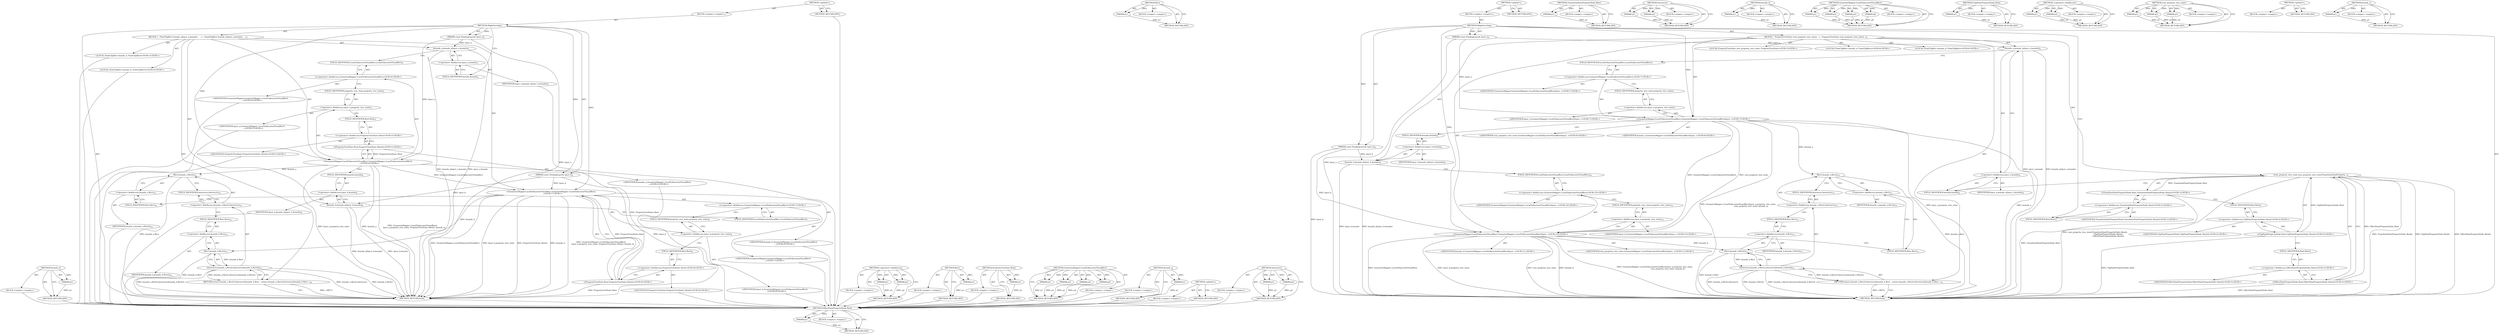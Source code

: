 digraph "Intersects" {
vulnerable_108 [label=<(METHOD,EffectPaintPropertyNode.Root)>];
vulnerable_109 [label=<(PARAM,p1)>];
vulnerable_110 [label=<(BLOCK,&lt;empty&gt;,&lt;empty&gt;)>];
vulnerable_111 [label=<(METHOD_RETURN,ANY)>];
vulnerable_132 [label=<(METHOD,Rect)>];
vulnerable_133 [label=<(PARAM,p1)>];
vulnerable_134 [label=<(BLOCK,&lt;empty&gt;,&lt;empty&gt;)>];
vulnerable_135 [label=<(METHOD_RETURN,ANY)>];
vulnerable_6 [label=<(METHOD,&lt;global&gt;)<SUB>1</SUB>>];
vulnerable_7 [label=<(BLOCK,&lt;empty&gt;,&lt;empty&gt;)<SUB>1</SUB>>];
vulnerable_8 [label=<(METHOD,MightOverlap)<SUB>1</SUB>>];
vulnerable_9 [label=<(PARAM,const PendingLayer&amp; layer_a)<SUB>1</SUB>>];
vulnerable_10 [label=<(PARAM,const PendingLayer&amp; layer_b)<SUB>2</SUB>>];
vulnerable_11 [label=<(BLOCK,{
  PropertyTreeState root_property_tree_state(...,{
  PropertyTreeState root_property_tree_state(...)<SUB>2</SUB>>];
vulnerable_12 [label="<(LOCAL,PropertyTreeState root_property_tree_state: PropertyTreeState)<SUB>3</SUB>>"];
vulnerable_13 [label=<(root_property_tree_state,root_property_tree_state(TransformPaintProperty...)<SUB>3</SUB>>];
vulnerable_14 [label="<(TransformPaintPropertyNode.Root,TransformPaintPropertyNode::Root())<SUB>3</SUB>>"];
vulnerable_15 [label="<(&lt;operator&gt;.fieldAccess,TransformPaintPropertyNode::Root)<SUB>3</SUB>>"];
vulnerable_16 [label="<(IDENTIFIER,TransformPaintPropertyNode,TransformPaintPropertyNode::Root())<SUB>3</SUB>>"];
vulnerable_17 [label=<(FIELD_IDENTIFIER,Root,Root)<SUB>3</SUB>>];
vulnerable_18 [label="<(ClipPaintPropertyNode.Root,ClipPaintPropertyNode::Root())<SUB>4</SUB>>"];
vulnerable_19 [label="<(&lt;operator&gt;.fieldAccess,ClipPaintPropertyNode::Root)<SUB>4</SUB>>"];
vulnerable_20 [label="<(IDENTIFIER,ClipPaintPropertyNode,ClipPaintPropertyNode::Root())<SUB>4</SUB>>"];
vulnerable_21 [label=<(FIELD_IDENTIFIER,Root,Root)<SUB>4</SUB>>];
vulnerable_22 [label="<(EffectPaintPropertyNode.Root,EffectPaintPropertyNode::Root())<SUB>5</SUB>>"];
vulnerable_23 [label="<(&lt;operator&gt;.fieldAccess,EffectPaintPropertyNode::Root)<SUB>5</SUB>>"];
vulnerable_24 [label="<(IDENTIFIER,EffectPaintPropertyNode,EffectPaintPropertyNode::Root())<SUB>5</SUB>>"];
vulnerable_25 [label=<(FIELD_IDENTIFIER,Root,Root)<SUB>5</SUB>>];
vulnerable_26 [label="<(LOCAL,FloatClipRect bounds_a: FloatClipRect)<SUB>6</SUB>>"];
vulnerable_27 [label=<(bounds_a,bounds_a(layer_a.bounds))<SUB>6</SUB>>];
vulnerable_28 [label=<(&lt;operator&gt;.fieldAccess,layer_a.bounds)<SUB>6</SUB>>];
vulnerable_29 [label=<(IDENTIFIER,layer_a,bounds_a(layer_a.bounds))<SUB>6</SUB>>];
vulnerable_30 [label=<(FIELD_IDENTIFIER,bounds,bounds)<SUB>6</SUB>>];
vulnerable_31 [label="<(GeometryMapper.LocalToAncestorVisualRect,GeometryMapper::LocalToAncestorVisualRect(layer...)<SUB>7</SUB>>"];
vulnerable_32 [label="<(&lt;operator&gt;.fieldAccess,GeometryMapper::LocalToAncestorVisualRect)<SUB>7</SUB>>"];
vulnerable_33 [label="<(IDENTIFIER,GeometryMapper,GeometryMapper::LocalToAncestorVisualRect(layer...)<SUB>7</SUB>>"];
vulnerable_34 [label=<(FIELD_IDENTIFIER,LocalToAncestorVisualRect,LocalToAncestorVisualRect)<SUB>7</SUB>>];
vulnerable_35 [label=<(&lt;operator&gt;.fieldAccess,layer_a.property_tree_state)<SUB>7</SUB>>];
vulnerable_36 [label="<(IDENTIFIER,layer_a,GeometryMapper::LocalToAncestorVisualRect(layer...)<SUB>7</SUB>>"];
vulnerable_37 [label=<(FIELD_IDENTIFIER,property_tree_state,property_tree_state)<SUB>7</SUB>>];
vulnerable_38 [label="<(IDENTIFIER,root_property_tree_state,GeometryMapper::LocalToAncestorVisualRect(layer...)<SUB>8</SUB>>"];
vulnerable_39 [label="<(IDENTIFIER,bounds_a,GeometryMapper::LocalToAncestorVisualRect(layer...)<SUB>8</SUB>>"];
vulnerable_40 [label="<(LOCAL,FloatClipRect bounds_b: FloatClipRect)<SUB>9</SUB>>"];
vulnerable_41 [label=<(bounds_b,bounds_b(layer_b.bounds))<SUB>9</SUB>>];
vulnerable_42 [label=<(&lt;operator&gt;.fieldAccess,layer_b.bounds)<SUB>9</SUB>>];
vulnerable_43 [label=<(IDENTIFIER,layer_b,bounds_b(layer_b.bounds))<SUB>9</SUB>>];
vulnerable_44 [label=<(FIELD_IDENTIFIER,bounds,bounds)<SUB>9</SUB>>];
vulnerable_45 [label="<(GeometryMapper.LocalToAncestorVisualRect,GeometryMapper::LocalToAncestorVisualRect(layer...)<SUB>10</SUB>>"];
vulnerable_46 [label="<(&lt;operator&gt;.fieldAccess,GeometryMapper::LocalToAncestorVisualRect)<SUB>10</SUB>>"];
vulnerable_47 [label="<(IDENTIFIER,GeometryMapper,GeometryMapper::LocalToAncestorVisualRect(layer...)<SUB>10</SUB>>"];
vulnerable_48 [label=<(FIELD_IDENTIFIER,LocalToAncestorVisualRect,LocalToAncestorVisualRect)<SUB>10</SUB>>];
vulnerable_49 [label=<(&lt;operator&gt;.fieldAccess,layer_b.property_tree_state)<SUB>10</SUB>>];
vulnerable_50 [label="<(IDENTIFIER,layer_b,GeometryMapper::LocalToAncestorVisualRect(layer...)<SUB>10</SUB>>"];
vulnerable_51 [label=<(FIELD_IDENTIFIER,property_tree_state,property_tree_state)<SUB>10</SUB>>];
vulnerable_52 [label="<(IDENTIFIER,root_property_tree_state,GeometryMapper::LocalToAncestorVisualRect(layer...)<SUB>11</SUB>>"];
vulnerable_53 [label="<(IDENTIFIER,bounds_b,GeometryMapper::LocalToAncestorVisualRect(layer...)<SUB>11</SUB>>"];
vulnerable_54 [label=<(RETURN,return bounds_a.Rect().Intersects(bounds_b.Rect...,return bounds_a.Rect().Intersects(bounds_b.Rect...)<SUB>13</SUB>>];
vulnerable_55 [label=<(Intersects,bounds_a.Rect().Intersects(bounds_b.Rect()))<SUB>13</SUB>>];
vulnerable_56 [label=<(&lt;operator&gt;.fieldAccess,bounds_a.Rect().Intersects)<SUB>13</SUB>>];
vulnerable_57 [label=<(Rect,bounds_a.Rect())<SUB>13</SUB>>];
vulnerable_58 [label=<(&lt;operator&gt;.fieldAccess,bounds_a.Rect)<SUB>13</SUB>>];
vulnerable_59 [label=<(IDENTIFIER,bounds_a,bounds_a.Rect())<SUB>13</SUB>>];
vulnerable_60 [label=<(FIELD_IDENTIFIER,Rect,Rect)<SUB>13</SUB>>];
vulnerable_61 [label=<(FIELD_IDENTIFIER,Intersects,Intersects)<SUB>13</SUB>>];
vulnerable_62 [label=<(Rect,bounds_b.Rect())<SUB>13</SUB>>];
vulnerable_63 [label=<(&lt;operator&gt;.fieldAccess,bounds_b.Rect)<SUB>13</SUB>>];
vulnerable_64 [label=<(IDENTIFIER,bounds_b,bounds_b.Rect())<SUB>13</SUB>>];
vulnerable_65 [label=<(FIELD_IDENTIFIER,Rect,Rect)<SUB>13</SUB>>];
vulnerable_66 [label=<(METHOD_RETURN,bool)<SUB>1</SUB>>];
vulnerable_68 [label=<(METHOD_RETURN,ANY)<SUB>1</SUB>>];
vulnerable_95 [label=<(METHOD,TransformPaintPropertyNode.Root)>];
vulnerable_96 [label=<(PARAM,p1)>];
vulnerable_97 [label=<(BLOCK,&lt;empty&gt;,&lt;empty&gt;)>];
vulnerable_98 [label=<(METHOD_RETURN,ANY)>];
vulnerable_127 [label=<(METHOD,Intersects)>];
vulnerable_128 [label=<(PARAM,p1)>];
vulnerable_129 [label=<(PARAM,p2)>];
vulnerable_130 [label=<(BLOCK,&lt;empty&gt;,&lt;empty&gt;)>];
vulnerable_131 [label=<(METHOD_RETURN,ANY)>];
vulnerable_123 [label=<(METHOD,bounds_b)>];
vulnerable_124 [label=<(PARAM,p1)>];
vulnerable_125 [label=<(BLOCK,&lt;empty&gt;,&lt;empty&gt;)>];
vulnerable_126 [label=<(METHOD_RETURN,ANY)>];
vulnerable_116 [label=<(METHOD,GeometryMapper.LocalToAncestorVisualRect)>];
vulnerable_117 [label=<(PARAM,p1)>];
vulnerable_118 [label=<(PARAM,p2)>];
vulnerable_119 [label=<(PARAM,p3)>];
vulnerable_120 [label=<(PARAM,p4)>];
vulnerable_121 [label=<(BLOCK,&lt;empty&gt;,&lt;empty&gt;)>];
vulnerable_122 [label=<(METHOD_RETURN,ANY)>];
vulnerable_104 [label=<(METHOD,ClipPaintPropertyNode.Root)>];
vulnerable_105 [label=<(PARAM,p1)>];
vulnerable_106 [label=<(BLOCK,&lt;empty&gt;,&lt;empty&gt;)>];
vulnerable_107 [label=<(METHOD_RETURN,ANY)>];
vulnerable_99 [label=<(METHOD,&lt;operator&gt;.fieldAccess)>];
vulnerable_100 [label=<(PARAM,p1)>];
vulnerable_101 [label=<(PARAM,p2)>];
vulnerable_102 [label=<(BLOCK,&lt;empty&gt;,&lt;empty&gt;)>];
vulnerable_103 [label=<(METHOD_RETURN,ANY)>];
vulnerable_89 [label=<(METHOD,root_property_tree_state)>];
vulnerable_90 [label=<(PARAM,p1)>];
vulnerable_91 [label=<(PARAM,p2)>];
vulnerable_92 [label=<(PARAM,p3)>];
vulnerable_93 [label=<(BLOCK,&lt;empty&gt;,&lt;empty&gt;)>];
vulnerable_94 [label=<(METHOD_RETURN,ANY)>];
vulnerable_83 [label=<(METHOD,&lt;global&gt;)<SUB>1</SUB>>];
vulnerable_84 [label=<(BLOCK,&lt;empty&gt;,&lt;empty&gt;)>];
vulnerable_85 [label=<(METHOD_RETURN,ANY)>];
vulnerable_112 [label=<(METHOD,bounds_a)>];
vulnerable_113 [label=<(PARAM,p1)>];
vulnerable_114 [label=<(BLOCK,&lt;empty&gt;,&lt;empty&gt;)>];
vulnerable_115 [label=<(METHOD_RETURN,ANY)>];
fixed_101 [label=<(METHOD,bounds_b)>];
fixed_102 [label=<(PARAM,p1)>];
fixed_103 [label=<(BLOCK,&lt;empty&gt;,&lt;empty&gt;)>];
fixed_104 [label=<(METHOD_RETURN,ANY)>];
fixed_6 [label=<(METHOD,&lt;global&gt;)<SUB>1</SUB>>];
fixed_7 [label=<(BLOCK,&lt;empty&gt;,&lt;empty&gt;)<SUB>1</SUB>>];
fixed_8 [label=<(METHOD,MightOverlap)<SUB>1</SUB>>];
fixed_9 [label=<(PARAM,const PendingLayer&amp; layer_a)<SUB>1</SUB>>];
fixed_10 [label=<(PARAM,const PendingLayer&amp; layer_b)<SUB>2</SUB>>];
fixed_11 [label=<(BLOCK,{
   FloatClipRect bounds_a(layer_a.bounds);
  ...,{
   FloatClipRect bounds_a(layer_a.bounds);
  ...)<SUB>2</SUB>>];
fixed_12 [label="<(LOCAL,FloatClipRect bounds_a: FloatClipRect)<SUB>3</SUB>>"];
fixed_13 [label=<(bounds_a,bounds_a(layer_a.bounds))<SUB>3</SUB>>];
fixed_14 [label=<(&lt;operator&gt;.fieldAccess,layer_a.bounds)<SUB>3</SUB>>];
fixed_15 [label=<(IDENTIFIER,layer_a,bounds_a(layer_a.bounds))<SUB>3</SUB>>];
fixed_16 [label=<(FIELD_IDENTIFIER,bounds,bounds)<SUB>3</SUB>>];
fixed_17 [label="<(GeometryMapper.LocalToAncestorVisualRect,GeometryMapper::LocalToAncestorVisualRect(
    ...)<SUB>4</SUB>>"];
fixed_18 [label="<(&lt;operator&gt;.fieldAccess,GeometryMapper::LocalToAncestorVisualRect)<SUB>4</SUB>>"];
fixed_19 [label="<(IDENTIFIER,GeometryMapper,GeometryMapper::LocalToAncestorVisualRect(
    ...)<SUB>4</SUB>>"];
fixed_20 [label=<(FIELD_IDENTIFIER,LocalToAncestorVisualRect,LocalToAncestorVisualRect)<SUB>4</SUB>>];
fixed_21 [label=<(&lt;operator&gt;.fieldAccess,layer_a.property_tree_state)<SUB>5</SUB>>];
fixed_22 [label="<(IDENTIFIER,layer_a,GeometryMapper::LocalToAncestorVisualRect(
    ...)<SUB>5</SUB>>"];
fixed_23 [label=<(FIELD_IDENTIFIER,property_tree_state,property_tree_state)<SUB>5</SUB>>];
fixed_24 [label="<(PropertyTreeState.Root,PropertyTreeState::Root())<SUB>5</SUB>>"];
fixed_25 [label="<(&lt;operator&gt;.fieldAccess,PropertyTreeState::Root)<SUB>5</SUB>>"];
fixed_26 [label="<(IDENTIFIER,PropertyTreeState,PropertyTreeState::Root())<SUB>5</SUB>>"];
fixed_27 [label=<(FIELD_IDENTIFIER,Root,Root)<SUB>5</SUB>>];
fixed_28 [label="<(IDENTIFIER,bounds_a,GeometryMapper::LocalToAncestorVisualRect(
    ...)<SUB>5</SUB>>"];
fixed_29 [label="<(LOCAL,FloatClipRect bounds_b: FloatClipRect)<SUB>6</SUB>>"];
fixed_30 [label=<(bounds_b,bounds_b(layer_b.bounds))<SUB>6</SUB>>];
fixed_31 [label=<(&lt;operator&gt;.fieldAccess,layer_b.bounds)<SUB>6</SUB>>];
fixed_32 [label=<(IDENTIFIER,layer_b,bounds_b(layer_b.bounds))<SUB>6</SUB>>];
fixed_33 [label=<(FIELD_IDENTIFIER,bounds,bounds)<SUB>6</SUB>>];
fixed_34 [label="<(GeometryMapper.LocalToAncestorVisualRect,GeometryMapper::LocalToAncestorVisualRect(
    ...)<SUB>7</SUB>>"];
fixed_35 [label="<(&lt;operator&gt;.fieldAccess,GeometryMapper::LocalToAncestorVisualRect)<SUB>7</SUB>>"];
fixed_36 [label="<(IDENTIFIER,GeometryMapper,GeometryMapper::LocalToAncestorVisualRect(
    ...)<SUB>7</SUB>>"];
fixed_37 [label=<(FIELD_IDENTIFIER,LocalToAncestorVisualRect,LocalToAncestorVisualRect)<SUB>7</SUB>>];
fixed_38 [label=<(&lt;operator&gt;.fieldAccess,layer_b.property_tree_state)<SUB>8</SUB>>];
fixed_39 [label="<(IDENTIFIER,layer_b,GeometryMapper::LocalToAncestorVisualRect(
    ...)<SUB>8</SUB>>"];
fixed_40 [label=<(FIELD_IDENTIFIER,property_tree_state,property_tree_state)<SUB>8</SUB>>];
fixed_41 [label="<(PropertyTreeState.Root,PropertyTreeState::Root())<SUB>8</SUB>>"];
fixed_42 [label="<(&lt;operator&gt;.fieldAccess,PropertyTreeState::Root)<SUB>8</SUB>>"];
fixed_43 [label="<(IDENTIFIER,PropertyTreeState,PropertyTreeState::Root())<SUB>8</SUB>>"];
fixed_44 [label=<(FIELD_IDENTIFIER,Root,Root)<SUB>8</SUB>>];
fixed_45 [label="<(IDENTIFIER,bounds_b,GeometryMapper::LocalToAncestorVisualRect(
    ...)<SUB>8</SUB>>"];
fixed_46 [label=<(RETURN,return bounds_a.Rect().Intersects(bounds_b.Rect...,return bounds_a.Rect().Intersects(bounds_b.Rect...)<SUB>10</SUB>>];
fixed_47 [label=<(Intersects,bounds_a.Rect().Intersects(bounds_b.Rect()))<SUB>10</SUB>>];
fixed_48 [label=<(&lt;operator&gt;.fieldAccess,bounds_a.Rect().Intersects)<SUB>10</SUB>>];
fixed_49 [label=<(Rect,bounds_a.Rect())<SUB>10</SUB>>];
fixed_50 [label=<(&lt;operator&gt;.fieldAccess,bounds_a.Rect)<SUB>10</SUB>>];
fixed_51 [label=<(IDENTIFIER,bounds_a,bounds_a.Rect())<SUB>10</SUB>>];
fixed_52 [label=<(FIELD_IDENTIFIER,Rect,Rect)<SUB>10</SUB>>];
fixed_53 [label=<(FIELD_IDENTIFIER,Intersects,Intersects)<SUB>10</SUB>>];
fixed_54 [label=<(Rect,bounds_b.Rect())<SUB>10</SUB>>];
fixed_55 [label=<(&lt;operator&gt;.fieldAccess,bounds_b.Rect)<SUB>10</SUB>>];
fixed_56 [label=<(IDENTIFIER,bounds_b,bounds_b.Rect())<SUB>10</SUB>>];
fixed_57 [label=<(FIELD_IDENTIFIER,Rect,Rect)<SUB>10</SUB>>];
fixed_58 [label=<(METHOD_RETURN,bool)<SUB>1</SUB>>];
fixed_60 [label=<(METHOD_RETURN,ANY)<SUB>1</SUB>>];
fixed_85 [label=<(METHOD,&lt;operator&gt;.fieldAccess)>];
fixed_86 [label=<(PARAM,p1)>];
fixed_87 [label=<(PARAM,p2)>];
fixed_88 [label=<(BLOCK,&lt;empty&gt;,&lt;empty&gt;)>];
fixed_89 [label=<(METHOD_RETURN,ANY)>];
fixed_110 [label=<(METHOD,Rect)>];
fixed_111 [label=<(PARAM,p1)>];
fixed_112 [label=<(BLOCK,&lt;empty&gt;,&lt;empty&gt;)>];
fixed_113 [label=<(METHOD_RETURN,ANY)>];
fixed_97 [label=<(METHOD,PropertyTreeState.Root)>];
fixed_98 [label=<(PARAM,p1)>];
fixed_99 [label=<(BLOCK,&lt;empty&gt;,&lt;empty&gt;)>];
fixed_100 [label=<(METHOD_RETURN,ANY)>];
fixed_90 [label=<(METHOD,GeometryMapper.LocalToAncestorVisualRect)>];
fixed_91 [label=<(PARAM,p1)>];
fixed_92 [label=<(PARAM,p2)>];
fixed_93 [label=<(PARAM,p3)>];
fixed_94 [label=<(PARAM,p4)>];
fixed_95 [label=<(BLOCK,&lt;empty&gt;,&lt;empty&gt;)>];
fixed_96 [label=<(METHOD_RETURN,ANY)>];
fixed_81 [label=<(METHOD,bounds_a)>];
fixed_82 [label=<(PARAM,p1)>];
fixed_83 [label=<(BLOCK,&lt;empty&gt;,&lt;empty&gt;)>];
fixed_84 [label=<(METHOD_RETURN,ANY)>];
fixed_75 [label=<(METHOD,&lt;global&gt;)<SUB>1</SUB>>];
fixed_76 [label=<(BLOCK,&lt;empty&gt;,&lt;empty&gt;)>];
fixed_77 [label=<(METHOD_RETURN,ANY)>];
fixed_105 [label=<(METHOD,Intersects)>];
fixed_106 [label=<(PARAM,p1)>];
fixed_107 [label=<(PARAM,p2)>];
fixed_108 [label=<(BLOCK,&lt;empty&gt;,&lt;empty&gt;)>];
fixed_109 [label=<(METHOD_RETURN,ANY)>];
vulnerable_108 -> vulnerable_109  [key=0, label="AST: "];
vulnerable_108 -> vulnerable_109  [key=1, label="DDG: "];
vulnerable_108 -> vulnerable_110  [key=0, label="AST: "];
vulnerable_108 -> vulnerable_111  [key=0, label="AST: "];
vulnerable_108 -> vulnerable_111  [key=1, label="CFG: "];
vulnerable_109 -> vulnerable_111  [key=0, label="DDG: p1"];
vulnerable_132 -> vulnerable_133  [key=0, label="AST: "];
vulnerable_132 -> vulnerable_133  [key=1, label="DDG: "];
vulnerable_132 -> vulnerable_134  [key=0, label="AST: "];
vulnerable_132 -> vulnerable_135  [key=0, label="AST: "];
vulnerable_132 -> vulnerable_135  [key=1, label="CFG: "];
vulnerable_133 -> vulnerable_135  [key=0, label="DDG: p1"];
vulnerable_6 -> vulnerable_7  [key=0, label="AST: "];
vulnerable_6 -> vulnerable_68  [key=0, label="AST: "];
vulnerable_6 -> vulnerable_68  [key=1, label="CFG: "];
vulnerable_7 -> vulnerable_8  [key=0, label="AST: "];
vulnerable_8 -> vulnerable_9  [key=0, label="AST: "];
vulnerable_8 -> vulnerable_9  [key=1, label="DDG: "];
vulnerable_8 -> vulnerable_10  [key=0, label="AST: "];
vulnerable_8 -> vulnerable_10  [key=1, label="DDG: "];
vulnerable_8 -> vulnerable_11  [key=0, label="AST: "];
vulnerable_8 -> vulnerable_66  [key=0, label="AST: "];
vulnerable_8 -> vulnerable_17  [key=0, label="CFG: "];
vulnerable_8 -> vulnerable_31  [key=0, label="DDG: "];
vulnerable_8 -> vulnerable_45  [key=0, label="DDG: "];
vulnerable_9 -> vulnerable_66  [key=0, label="DDG: layer_a"];
vulnerable_9 -> vulnerable_27  [key=0, label="DDG: layer_a"];
vulnerable_9 -> vulnerable_31  [key=0, label="DDG: layer_a"];
vulnerable_10 -> vulnerable_66  [key=0, label="DDG: layer_b"];
vulnerable_10 -> vulnerable_41  [key=0, label="DDG: layer_b"];
vulnerable_10 -> vulnerable_45  [key=0, label="DDG: layer_b"];
vulnerable_11 -> vulnerable_12  [key=0, label="AST: "];
vulnerable_11 -> vulnerable_13  [key=0, label="AST: "];
vulnerable_11 -> vulnerable_26  [key=0, label="AST: "];
vulnerable_11 -> vulnerable_27  [key=0, label="AST: "];
vulnerable_11 -> vulnerable_31  [key=0, label="AST: "];
vulnerable_11 -> vulnerable_40  [key=0, label="AST: "];
vulnerable_11 -> vulnerable_41  [key=0, label="AST: "];
vulnerable_11 -> vulnerable_45  [key=0, label="AST: "];
vulnerable_11 -> vulnerable_54  [key=0, label="AST: "];
vulnerable_13 -> vulnerable_14  [key=0, label="AST: "];
vulnerable_13 -> vulnerable_18  [key=0, label="AST: "];
vulnerable_13 -> vulnerable_22  [key=0, label="AST: "];
vulnerable_13 -> vulnerable_30  [key=0, label="CFG: "];
vulnerable_13 -> vulnerable_66  [key=0, label="DDG: TransformPaintPropertyNode::Root()"];
vulnerable_13 -> vulnerable_66  [key=1, label="DDG: ClipPaintPropertyNode::Root()"];
vulnerable_13 -> vulnerable_66  [key=2, label="DDG: EffectPaintPropertyNode::Root()"];
vulnerable_13 -> vulnerable_66  [key=3, label="DDG: root_property_tree_state(TransformPaintPropertyNode::Root(),
                                             ClipPaintPropertyNode::Root(),
                                             EffectPaintPropertyNode::Root())"];
vulnerable_14 -> vulnerable_15  [key=0, label="AST: "];
vulnerable_14 -> vulnerable_21  [key=0, label="CFG: "];
vulnerable_14 -> vulnerable_66  [key=0, label="DDG: TransformPaintPropertyNode::Root"];
vulnerable_14 -> vulnerable_13  [key=0, label="DDG: TransformPaintPropertyNode::Root"];
vulnerable_15 -> vulnerable_16  [key=0, label="AST: "];
vulnerable_15 -> vulnerable_17  [key=0, label="AST: "];
vulnerable_15 -> vulnerable_14  [key=0, label="CFG: "];
vulnerable_17 -> vulnerable_15  [key=0, label="CFG: "];
vulnerable_18 -> vulnerable_19  [key=0, label="AST: "];
vulnerable_18 -> vulnerable_25  [key=0, label="CFG: "];
vulnerable_18 -> vulnerable_66  [key=0, label="DDG: ClipPaintPropertyNode::Root"];
vulnerable_18 -> vulnerable_13  [key=0, label="DDG: ClipPaintPropertyNode::Root"];
vulnerable_19 -> vulnerable_20  [key=0, label="AST: "];
vulnerable_19 -> vulnerable_21  [key=0, label="AST: "];
vulnerable_19 -> vulnerable_18  [key=0, label="CFG: "];
vulnerable_21 -> vulnerable_19  [key=0, label="CFG: "];
vulnerable_22 -> vulnerable_23  [key=0, label="AST: "];
vulnerable_22 -> vulnerable_13  [key=0, label="CFG: "];
vulnerable_22 -> vulnerable_13  [key=1, label="DDG: EffectPaintPropertyNode::Root"];
vulnerable_22 -> vulnerable_66  [key=0, label="DDG: EffectPaintPropertyNode::Root"];
vulnerable_23 -> vulnerable_24  [key=0, label="AST: "];
vulnerable_23 -> vulnerable_25  [key=0, label="AST: "];
vulnerable_23 -> vulnerable_22  [key=0, label="CFG: "];
vulnerable_25 -> vulnerable_23  [key=0, label="CFG: "];
vulnerable_27 -> vulnerable_28  [key=0, label="AST: "];
vulnerable_27 -> vulnerable_34  [key=0, label="CFG: "];
vulnerable_27 -> vulnerable_66  [key=0, label="DDG: layer_a.bounds"];
vulnerable_27 -> vulnerable_66  [key=1, label="DDG: bounds_a(layer_a.bounds)"];
vulnerable_28 -> vulnerable_29  [key=0, label="AST: "];
vulnerable_28 -> vulnerable_30  [key=0, label="AST: "];
vulnerable_28 -> vulnerable_27  [key=0, label="CFG: "];
vulnerable_30 -> vulnerable_28  [key=0, label="CFG: "];
vulnerable_31 -> vulnerable_32  [key=0, label="AST: "];
vulnerable_31 -> vulnerable_35  [key=0, label="AST: "];
vulnerable_31 -> vulnerable_38  [key=0, label="AST: "];
vulnerable_31 -> vulnerable_39  [key=0, label="AST: "];
vulnerable_31 -> vulnerable_44  [key=0, label="CFG: "];
vulnerable_31 -> vulnerable_66  [key=0, label="DDG: layer_a.property_tree_state"];
vulnerable_31 -> vulnerable_66  [key=1, label="DDG: bounds_a"];
vulnerable_31 -> vulnerable_66  [key=2, label="DDG: GeometryMapper::LocalToAncestorVisualRect(layer_a.property_tree_state,
                                            root_property_tree_state, bounds_a)"];
vulnerable_31 -> vulnerable_45  [key=0, label="DDG: GeometryMapper::LocalToAncestorVisualRect"];
vulnerable_31 -> vulnerable_45  [key=1, label="DDG: root_property_tree_state"];
vulnerable_31 -> vulnerable_57  [key=0, label="DDG: bounds_a"];
vulnerable_32 -> vulnerable_33  [key=0, label="AST: "];
vulnerable_32 -> vulnerable_34  [key=0, label="AST: "];
vulnerable_32 -> vulnerable_37  [key=0, label="CFG: "];
vulnerable_34 -> vulnerable_32  [key=0, label="CFG: "];
vulnerable_35 -> vulnerable_36  [key=0, label="AST: "];
vulnerable_35 -> vulnerable_37  [key=0, label="AST: "];
vulnerable_35 -> vulnerable_31  [key=0, label="CFG: "];
vulnerable_37 -> vulnerable_35  [key=0, label="CFG: "];
vulnerable_41 -> vulnerable_42  [key=0, label="AST: "];
vulnerable_41 -> vulnerable_48  [key=0, label="CFG: "];
vulnerable_41 -> vulnerable_66  [key=0, label="DDG: layer_b.bounds"];
vulnerable_41 -> vulnerable_66  [key=1, label="DDG: bounds_b(layer_b.bounds)"];
vulnerable_42 -> vulnerable_43  [key=0, label="AST: "];
vulnerable_42 -> vulnerable_44  [key=0, label="AST: "];
vulnerable_42 -> vulnerable_41  [key=0, label="CFG: "];
vulnerable_44 -> vulnerable_42  [key=0, label="CFG: "];
vulnerable_45 -> vulnerable_46  [key=0, label="AST: "];
vulnerable_45 -> vulnerable_49  [key=0, label="AST: "];
vulnerable_45 -> vulnerable_52  [key=0, label="AST: "];
vulnerable_45 -> vulnerable_53  [key=0, label="AST: "];
vulnerable_45 -> vulnerable_60  [key=0, label="CFG: "];
vulnerable_45 -> vulnerable_66  [key=0, label="DDG: GeometryMapper::LocalToAncestorVisualRect"];
vulnerable_45 -> vulnerable_66  [key=1, label="DDG: layer_b.property_tree_state"];
vulnerable_45 -> vulnerable_66  [key=2, label="DDG: root_property_tree_state"];
vulnerable_45 -> vulnerable_66  [key=3, label="DDG: bounds_b"];
vulnerable_45 -> vulnerable_66  [key=4, label="DDG: GeometryMapper::LocalToAncestorVisualRect(layer_b.property_tree_state,
                                            root_property_tree_state, bounds_b)"];
vulnerable_45 -> vulnerable_62  [key=0, label="DDG: bounds_b"];
vulnerable_46 -> vulnerable_47  [key=0, label="AST: "];
vulnerable_46 -> vulnerable_48  [key=0, label="AST: "];
vulnerable_46 -> vulnerable_51  [key=0, label="CFG: "];
vulnerable_48 -> vulnerable_46  [key=0, label="CFG: "];
vulnerable_49 -> vulnerable_50  [key=0, label="AST: "];
vulnerable_49 -> vulnerable_51  [key=0, label="AST: "];
vulnerable_49 -> vulnerable_45  [key=0, label="CFG: "];
vulnerable_51 -> vulnerable_49  [key=0, label="CFG: "];
vulnerable_54 -> vulnerable_55  [key=0, label="AST: "];
vulnerable_54 -> vulnerable_66  [key=0, label="CFG: "];
vulnerable_54 -> vulnerable_66  [key=1, label="DDG: &lt;RET&gt;"];
vulnerable_55 -> vulnerable_56  [key=0, label="AST: "];
vulnerable_55 -> vulnerable_62  [key=0, label="AST: "];
vulnerable_55 -> vulnerable_54  [key=0, label="CFG: "];
vulnerable_55 -> vulnerable_54  [key=1, label="DDG: bounds_a.Rect().Intersects(bounds_b.Rect())"];
vulnerable_55 -> vulnerable_66  [key=0, label="DDG: bounds_a.Rect().Intersects"];
vulnerable_55 -> vulnerable_66  [key=1, label="DDG: bounds_b.Rect()"];
vulnerable_55 -> vulnerable_66  [key=2, label="DDG: bounds_a.Rect().Intersects(bounds_b.Rect())"];
vulnerable_56 -> vulnerable_57  [key=0, label="AST: "];
vulnerable_56 -> vulnerable_61  [key=0, label="AST: "];
vulnerable_56 -> vulnerable_65  [key=0, label="CFG: "];
vulnerable_57 -> vulnerable_58  [key=0, label="AST: "];
vulnerable_57 -> vulnerable_61  [key=0, label="CFG: "];
vulnerable_57 -> vulnerable_66  [key=0, label="DDG: bounds_a.Rect"];
vulnerable_58 -> vulnerable_59  [key=0, label="AST: "];
vulnerable_58 -> vulnerable_60  [key=0, label="AST: "];
vulnerable_58 -> vulnerable_57  [key=0, label="CFG: "];
vulnerable_60 -> vulnerable_58  [key=0, label="CFG: "];
vulnerable_61 -> vulnerable_56  [key=0, label="CFG: "];
vulnerable_62 -> vulnerable_63  [key=0, label="AST: "];
vulnerable_62 -> vulnerable_55  [key=0, label="CFG: "];
vulnerable_62 -> vulnerable_55  [key=1, label="DDG: bounds_b.Rect"];
vulnerable_62 -> vulnerable_66  [key=0, label="DDG: bounds_b.Rect"];
vulnerable_63 -> vulnerable_64  [key=0, label="AST: "];
vulnerable_63 -> vulnerable_65  [key=0, label="AST: "];
vulnerable_63 -> vulnerable_62  [key=0, label="CFG: "];
vulnerable_65 -> vulnerable_63  [key=0, label="CFG: "];
vulnerable_95 -> vulnerable_96  [key=0, label="AST: "];
vulnerable_95 -> vulnerable_96  [key=1, label="DDG: "];
vulnerable_95 -> vulnerable_97  [key=0, label="AST: "];
vulnerable_95 -> vulnerable_98  [key=0, label="AST: "];
vulnerable_95 -> vulnerable_98  [key=1, label="CFG: "];
vulnerable_96 -> vulnerable_98  [key=0, label="DDG: p1"];
vulnerable_127 -> vulnerable_128  [key=0, label="AST: "];
vulnerable_127 -> vulnerable_128  [key=1, label="DDG: "];
vulnerable_127 -> vulnerable_130  [key=0, label="AST: "];
vulnerable_127 -> vulnerable_129  [key=0, label="AST: "];
vulnerable_127 -> vulnerable_129  [key=1, label="DDG: "];
vulnerable_127 -> vulnerable_131  [key=0, label="AST: "];
vulnerable_127 -> vulnerable_131  [key=1, label="CFG: "];
vulnerable_128 -> vulnerable_131  [key=0, label="DDG: p1"];
vulnerable_129 -> vulnerable_131  [key=0, label="DDG: p2"];
vulnerable_123 -> vulnerable_124  [key=0, label="AST: "];
vulnerable_123 -> vulnerable_124  [key=1, label="DDG: "];
vulnerable_123 -> vulnerable_125  [key=0, label="AST: "];
vulnerable_123 -> vulnerable_126  [key=0, label="AST: "];
vulnerable_123 -> vulnerable_126  [key=1, label="CFG: "];
vulnerable_124 -> vulnerable_126  [key=0, label="DDG: p1"];
vulnerable_116 -> vulnerable_117  [key=0, label="AST: "];
vulnerable_116 -> vulnerable_117  [key=1, label="DDG: "];
vulnerable_116 -> vulnerable_121  [key=0, label="AST: "];
vulnerable_116 -> vulnerable_118  [key=0, label="AST: "];
vulnerable_116 -> vulnerable_118  [key=1, label="DDG: "];
vulnerable_116 -> vulnerable_122  [key=0, label="AST: "];
vulnerable_116 -> vulnerable_122  [key=1, label="CFG: "];
vulnerable_116 -> vulnerable_119  [key=0, label="AST: "];
vulnerable_116 -> vulnerable_119  [key=1, label="DDG: "];
vulnerable_116 -> vulnerable_120  [key=0, label="AST: "];
vulnerable_116 -> vulnerable_120  [key=1, label="DDG: "];
vulnerable_117 -> vulnerable_122  [key=0, label="DDG: p1"];
vulnerable_118 -> vulnerable_122  [key=0, label="DDG: p2"];
vulnerable_119 -> vulnerable_122  [key=0, label="DDG: p3"];
vulnerable_120 -> vulnerable_122  [key=0, label="DDG: p4"];
vulnerable_104 -> vulnerable_105  [key=0, label="AST: "];
vulnerable_104 -> vulnerable_105  [key=1, label="DDG: "];
vulnerable_104 -> vulnerable_106  [key=0, label="AST: "];
vulnerable_104 -> vulnerable_107  [key=0, label="AST: "];
vulnerable_104 -> vulnerable_107  [key=1, label="CFG: "];
vulnerable_105 -> vulnerable_107  [key=0, label="DDG: p1"];
vulnerable_99 -> vulnerable_100  [key=0, label="AST: "];
vulnerable_99 -> vulnerable_100  [key=1, label="DDG: "];
vulnerable_99 -> vulnerable_102  [key=0, label="AST: "];
vulnerable_99 -> vulnerable_101  [key=0, label="AST: "];
vulnerable_99 -> vulnerable_101  [key=1, label="DDG: "];
vulnerable_99 -> vulnerable_103  [key=0, label="AST: "];
vulnerable_99 -> vulnerable_103  [key=1, label="CFG: "];
vulnerable_100 -> vulnerable_103  [key=0, label="DDG: p1"];
vulnerable_101 -> vulnerable_103  [key=0, label="DDG: p2"];
vulnerable_89 -> vulnerable_90  [key=0, label="AST: "];
vulnerable_89 -> vulnerable_90  [key=1, label="DDG: "];
vulnerable_89 -> vulnerable_93  [key=0, label="AST: "];
vulnerable_89 -> vulnerable_91  [key=0, label="AST: "];
vulnerable_89 -> vulnerable_91  [key=1, label="DDG: "];
vulnerable_89 -> vulnerable_94  [key=0, label="AST: "];
vulnerable_89 -> vulnerable_94  [key=1, label="CFG: "];
vulnerable_89 -> vulnerable_92  [key=0, label="AST: "];
vulnerable_89 -> vulnerable_92  [key=1, label="DDG: "];
vulnerable_90 -> vulnerable_94  [key=0, label="DDG: p1"];
vulnerable_91 -> vulnerable_94  [key=0, label="DDG: p2"];
vulnerable_92 -> vulnerable_94  [key=0, label="DDG: p3"];
vulnerable_83 -> vulnerable_84  [key=0, label="AST: "];
vulnerable_83 -> vulnerable_85  [key=0, label="AST: "];
vulnerable_83 -> vulnerable_85  [key=1, label="CFG: "];
vulnerable_112 -> vulnerable_113  [key=0, label="AST: "];
vulnerable_112 -> vulnerable_113  [key=1, label="DDG: "];
vulnerable_112 -> vulnerable_114  [key=0, label="AST: "];
vulnerable_112 -> vulnerable_115  [key=0, label="AST: "];
vulnerable_112 -> vulnerable_115  [key=1, label="CFG: "];
vulnerable_113 -> vulnerable_115  [key=0, label="DDG: p1"];
fixed_101 -> fixed_102  [key=0, label="AST: "];
fixed_101 -> fixed_102  [key=1, label="DDG: "];
fixed_101 -> fixed_103  [key=0, label="AST: "];
fixed_101 -> fixed_104  [key=0, label="AST: "];
fixed_101 -> fixed_104  [key=1, label="CFG: "];
fixed_102 -> fixed_104  [key=0, label="DDG: p1"];
fixed_103 -> vulnerable_108  [key=0];
fixed_104 -> vulnerable_108  [key=0];
fixed_6 -> fixed_7  [key=0, label="AST: "];
fixed_6 -> fixed_60  [key=0, label="AST: "];
fixed_6 -> fixed_60  [key=1, label="CFG: "];
fixed_7 -> fixed_8  [key=0, label="AST: "];
fixed_8 -> fixed_9  [key=0, label="AST: "];
fixed_8 -> fixed_9  [key=1, label="DDG: "];
fixed_8 -> fixed_10  [key=0, label="AST: "];
fixed_8 -> fixed_10  [key=1, label="DDG: "];
fixed_8 -> fixed_11  [key=0, label="AST: "];
fixed_8 -> fixed_58  [key=0, label="AST: "];
fixed_8 -> fixed_16  [key=0, label="CFG: "];
fixed_8 -> fixed_17  [key=0, label="DDG: "];
fixed_8 -> fixed_34  [key=0, label="DDG: "];
fixed_9 -> fixed_58  [key=0, label="DDG: layer_a"];
fixed_9 -> fixed_13  [key=0, label="DDG: layer_a"];
fixed_9 -> fixed_17  [key=0, label="DDG: layer_a"];
fixed_10 -> fixed_58  [key=0, label="DDG: layer_b"];
fixed_10 -> fixed_30  [key=0, label="DDG: layer_b"];
fixed_10 -> fixed_34  [key=0, label="DDG: layer_b"];
fixed_11 -> fixed_12  [key=0, label="AST: "];
fixed_11 -> fixed_13  [key=0, label="AST: "];
fixed_11 -> fixed_17  [key=0, label="AST: "];
fixed_11 -> fixed_29  [key=0, label="AST: "];
fixed_11 -> fixed_30  [key=0, label="AST: "];
fixed_11 -> fixed_34  [key=0, label="AST: "];
fixed_11 -> fixed_46  [key=0, label="AST: "];
fixed_12 -> vulnerable_108  [key=0];
fixed_13 -> fixed_14  [key=0, label="AST: "];
fixed_13 -> fixed_20  [key=0, label="CFG: "];
fixed_13 -> fixed_58  [key=0, label="DDG: layer_a.bounds"];
fixed_13 -> fixed_58  [key=1, label="DDG: bounds_a(layer_a.bounds)"];
fixed_14 -> fixed_15  [key=0, label="AST: "];
fixed_14 -> fixed_16  [key=0, label="AST: "];
fixed_14 -> fixed_13  [key=0, label="CFG: "];
fixed_15 -> vulnerable_108  [key=0];
fixed_16 -> fixed_14  [key=0, label="CFG: "];
fixed_17 -> fixed_18  [key=0, label="AST: "];
fixed_17 -> fixed_21  [key=0, label="AST: "];
fixed_17 -> fixed_24  [key=0, label="AST: "];
fixed_17 -> fixed_28  [key=0, label="AST: "];
fixed_17 -> fixed_33  [key=0, label="CFG: "];
fixed_17 -> fixed_58  [key=0, label="DDG: layer_a.property_tree_state"];
fixed_17 -> fixed_58  [key=1, label="DDG: bounds_a"];
fixed_17 -> fixed_58  [key=2, label="DDG: GeometryMapper::LocalToAncestorVisualRect(
      layer_a.property_tree_state, PropertyTreeState::Root(), bounds_a)"];
fixed_17 -> fixed_34  [key=0, label="DDG: GeometryMapper::LocalToAncestorVisualRect"];
fixed_17 -> fixed_49  [key=0, label="DDG: bounds_a"];
fixed_18 -> fixed_19  [key=0, label="AST: "];
fixed_18 -> fixed_20  [key=0, label="AST: "];
fixed_18 -> fixed_23  [key=0, label="CFG: "];
fixed_19 -> vulnerable_108  [key=0];
fixed_20 -> fixed_18  [key=0, label="CFG: "];
fixed_21 -> fixed_22  [key=0, label="AST: "];
fixed_21 -> fixed_23  [key=0, label="AST: "];
fixed_21 -> fixed_27  [key=0, label="CFG: "];
fixed_22 -> vulnerable_108  [key=0];
fixed_23 -> fixed_21  [key=0, label="CFG: "];
fixed_24 -> fixed_25  [key=0, label="AST: "];
fixed_24 -> fixed_17  [key=0, label="CFG: "];
fixed_24 -> fixed_17  [key=1, label="DDG: PropertyTreeState::Root"];
fixed_24 -> fixed_41  [key=0, label="DDG: PropertyTreeState::Root"];
fixed_25 -> fixed_26  [key=0, label="AST: "];
fixed_25 -> fixed_27  [key=0, label="AST: "];
fixed_25 -> fixed_24  [key=0, label="CFG: "];
fixed_26 -> vulnerable_108  [key=0];
fixed_27 -> fixed_25  [key=0, label="CFG: "];
fixed_28 -> vulnerable_108  [key=0];
fixed_29 -> vulnerable_108  [key=0];
fixed_30 -> fixed_31  [key=0, label="AST: "];
fixed_30 -> fixed_37  [key=0, label="CFG: "];
fixed_30 -> fixed_58  [key=0, label="DDG: layer_b.bounds"];
fixed_30 -> fixed_58  [key=1, label="DDG: bounds_b(layer_b.bounds)"];
fixed_31 -> fixed_32  [key=0, label="AST: "];
fixed_31 -> fixed_33  [key=0, label="AST: "];
fixed_31 -> fixed_30  [key=0, label="CFG: "];
fixed_32 -> vulnerable_108  [key=0];
fixed_33 -> fixed_31  [key=0, label="CFG: "];
fixed_34 -> fixed_35  [key=0, label="AST: "];
fixed_34 -> fixed_38  [key=0, label="AST: "];
fixed_34 -> fixed_41  [key=0, label="AST: "];
fixed_34 -> fixed_45  [key=0, label="AST: "];
fixed_34 -> fixed_52  [key=0, label="CFG: "];
fixed_34 -> fixed_58  [key=0, label="DDG: GeometryMapper::LocalToAncestorVisualRect"];
fixed_34 -> fixed_58  [key=1, label="DDG: layer_b.property_tree_state"];
fixed_34 -> fixed_58  [key=2, label="DDG: PropertyTreeState::Root()"];
fixed_34 -> fixed_58  [key=3, label="DDG: bounds_b"];
fixed_34 -> fixed_58  [key=4, label="DDG: GeometryMapper::LocalToAncestorVisualRect(
      layer_b.property_tree_state, PropertyTreeState::Root(), bounds_b)"];
fixed_34 -> fixed_54  [key=0, label="DDG: bounds_b"];
fixed_35 -> fixed_36  [key=0, label="AST: "];
fixed_35 -> fixed_37  [key=0, label="AST: "];
fixed_35 -> fixed_40  [key=0, label="CFG: "];
fixed_36 -> vulnerable_108  [key=0];
fixed_37 -> fixed_35  [key=0, label="CFG: "];
fixed_38 -> fixed_39  [key=0, label="AST: "];
fixed_38 -> fixed_40  [key=0, label="AST: "];
fixed_38 -> fixed_44  [key=0, label="CFG: "];
fixed_39 -> vulnerable_108  [key=0];
fixed_40 -> fixed_38  [key=0, label="CFG: "];
fixed_41 -> fixed_42  [key=0, label="AST: "];
fixed_41 -> fixed_34  [key=0, label="CFG: "];
fixed_41 -> fixed_34  [key=1, label="DDG: PropertyTreeState::Root"];
fixed_41 -> fixed_58  [key=0, label="DDG: PropertyTreeState::Root"];
fixed_42 -> fixed_43  [key=0, label="AST: "];
fixed_42 -> fixed_44  [key=0, label="AST: "];
fixed_42 -> fixed_41  [key=0, label="CFG: "];
fixed_43 -> vulnerable_108  [key=0];
fixed_44 -> fixed_42  [key=0, label="CFG: "];
fixed_45 -> vulnerable_108  [key=0];
fixed_46 -> fixed_47  [key=0, label="AST: "];
fixed_46 -> fixed_58  [key=0, label="CFG: "];
fixed_46 -> fixed_58  [key=1, label="DDG: &lt;RET&gt;"];
fixed_47 -> fixed_48  [key=0, label="AST: "];
fixed_47 -> fixed_54  [key=0, label="AST: "];
fixed_47 -> fixed_46  [key=0, label="CFG: "];
fixed_47 -> fixed_46  [key=1, label="DDG: bounds_a.Rect().Intersects(bounds_b.Rect())"];
fixed_47 -> fixed_58  [key=0, label="DDG: bounds_a.Rect().Intersects"];
fixed_47 -> fixed_58  [key=1, label="DDG: bounds_b.Rect()"];
fixed_47 -> fixed_58  [key=2, label="DDG: bounds_a.Rect().Intersects(bounds_b.Rect())"];
fixed_48 -> fixed_49  [key=0, label="AST: "];
fixed_48 -> fixed_53  [key=0, label="AST: "];
fixed_48 -> fixed_57  [key=0, label="CFG: "];
fixed_49 -> fixed_50  [key=0, label="AST: "];
fixed_49 -> fixed_53  [key=0, label="CFG: "];
fixed_49 -> fixed_58  [key=0, label="DDG: bounds_a.Rect"];
fixed_50 -> fixed_51  [key=0, label="AST: "];
fixed_50 -> fixed_52  [key=0, label="AST: "];
fixed_50 -> fixed_49  [key=0, label="CFG: "];
fixed_51 -> vulnerable_108  [key=0];
fixed_52 -> fixed_50  [key=0, label="CFG: "];
fixed_53 -> fixed_48  [key=0, label="CFG: "];
fixed_54 -> fixed_55  [key=0, label="AST: "];
fixed_54 -> fixed_47  [key=0, label="CFG: "];
fixed_54 -> fixed_47  [key=1, label="DDG: bounds_b.Rect"];
fixed_54 -> fixed_58  [key=0, label="DDG: bounds_b.Rect"];
fixed_55 -> fixed_56  [key=0, label="AST: "];
fixed_55 -> fixed_57  [key=0, label="AST: "];
fixed_55 -> fixed_54  [key=0, label="CFG: "];
fixed_56 -> vulnerable_108  [key=0];
fixed_57 -> fixed_55  [key=0, label="CFG: "];
fixed_58 -> vulnerable_108  [key=0];
fixed_60 -> vulnerable_108  [key=0];
fixed_85 -> fixed_86  [key=0, label="AST: "];
fixed_85 -> fixed_86  [key=1, label="DDG: "];
fixed_85 -> fixed_88  [key=0, label="AST: "];
fixed_85 -> fixed_87  [key=0, label="AST: "];
fixed_85 -> fixed_87  [key=1, label="DDG: "];
fixed_85 -> fixed_89  [key=0, label="AST: "];
fixed_85 -> fixed_89  [key=1, label="CFG: "];
fixed_86 -> fixed_89  [key=0, label="DDG: p1"];
fixed_87 -> fixed_89  [key=0, label="DDG: p2"];
fixed_88 -> vulnerable_108  [key=0];
fixed_89 -> vulnerable_108  [key=0];
fixed_110 -> fixed_111  [key=0, label="AST: "];
fixed_110 -> fixed_111  [key=1, label="DDG: "];
fixed_110 -> fixed_112  [key=0, label="AST: "];
fixed_110 -> fixed_113  [key=0, label="AST: "];
fixed_110 -> fixed_113  [key=1, label="CFG: "];
fixed_111 -> fixed_113  [key=0, label="DDG: p1"];
fixed_112 -> vulnerable_108  [key=0];
fixed_113 -> vulnerable_108  [key=0];
fixed_97 -> fixed_98  [key=0, label="AST: "];
fixed_97 -> fixed_98  [key=1, label="DDG: "];
fixed_97 -> fixed_99  [key=0, label="AST: "];
fixed_97 -> fixed_100  [key=0, label="AST: "];
fixed_97 -> fixed_100  [key=1, label="CFG: "];
fixed_98 -> fixed_100  [key=0, label="DDG: p1"];
fixed_99 -> vulnerable_108  [key=0];
fixed_100 -> vulnerable_108  [key=0];
fixed_90 -> fixed_91  [key=0, label="AST: "];
fixed_90 -> fixed_91  [key=1, label="DDG: "];
fixed_90 -> fixed_95  [key=0, label="AST: "];
fixed_90 -> fixed_92  [key=0, label="AST: "];
fixed_90 -> fixed_92  [key=1, label="DDG: "];
fixed_90 -> fixed_96  [key=0, label="AST: "];
fixed_90 -> fixed_96  [key=1, label="CFG: "];
fixed_90 -> fixed_93  [key=0, label="AST: "];
fixed_90 -> fixed_93  [key=1, label="DDG: "];
fixed_90 -> fixed_94  [key=0, label="AST: "];
fixed_90 -> fixed_94  [key=1, label="DDG: "];
fixed_91 -> fixed_96  [key=0, label="DDG: p1"];
fixed_92 -> fixed_96  [key=0, label="DDG: p2"];
fixed_93 -> fixed_96  [key=0, label="DDG: p3"];
fixed_94 -> fixed_96  [key=0, label="DDG: p4"];
fixed_95 -> vulnerable_108  [key=0];
fixed_96 -> vulnerable_108  [key=0];
fixed_81 -> fixed_82  [key=0, label="AST: "];
fixed_81 -> fixed_82  [key=1, label="DDG: "];
fixed_81 -> fixed_83  [key=0, label="AST: "];
fixed_81 -> fixed_84  [key=0, label="AST: "];
fixed_81 -> fixed_84  [key=1, label="CFG: "];
fixed_82 -> fixed_84  [key=0, label="DDG: p1"];
fixed_83 -> vulnerable_108  [key=0];
fixed_84 -> vulnerable_108  [key=0];
fixed_75 -> fixed_76  [key=0, label="AST: "];
fixed_75 -> fixed_77  [key=0, label="AST: "];
fixed_75 -> fixed_77  [key=1, label="CFG: "];
fixed_76 -> vulnerable_108  [key=0];
fixed_77 -> vulnerable_108  [key=0];
fixed_105 -> fixed_106  [key=0, label="AST: "];
fixed_105 -> fixed_106  [key=1, label="DDG: "];
fixed_105 -> fixed_108  [key=0, label="AST: "];
fixed_105 -> fixed_107  [key=0, label="AST: "];
fixed_105 -> fixed_107  [key=1, label="DDG: "];
fixed_105 -> fixed_109  [key=0, label="AST: "];
fixed_105 -> fixed_109  [key=1, label="CFG: "];
fixed_106 -> fixed_109  [key=0, label="DDG: p1"];
fixed_107 -> fixed_109  [key=0, label="DDG: p2"];
fixed_108 -> vulnerable_108  [key=0];
fixed_109 -> vulnerable_108  [key=0];
}

